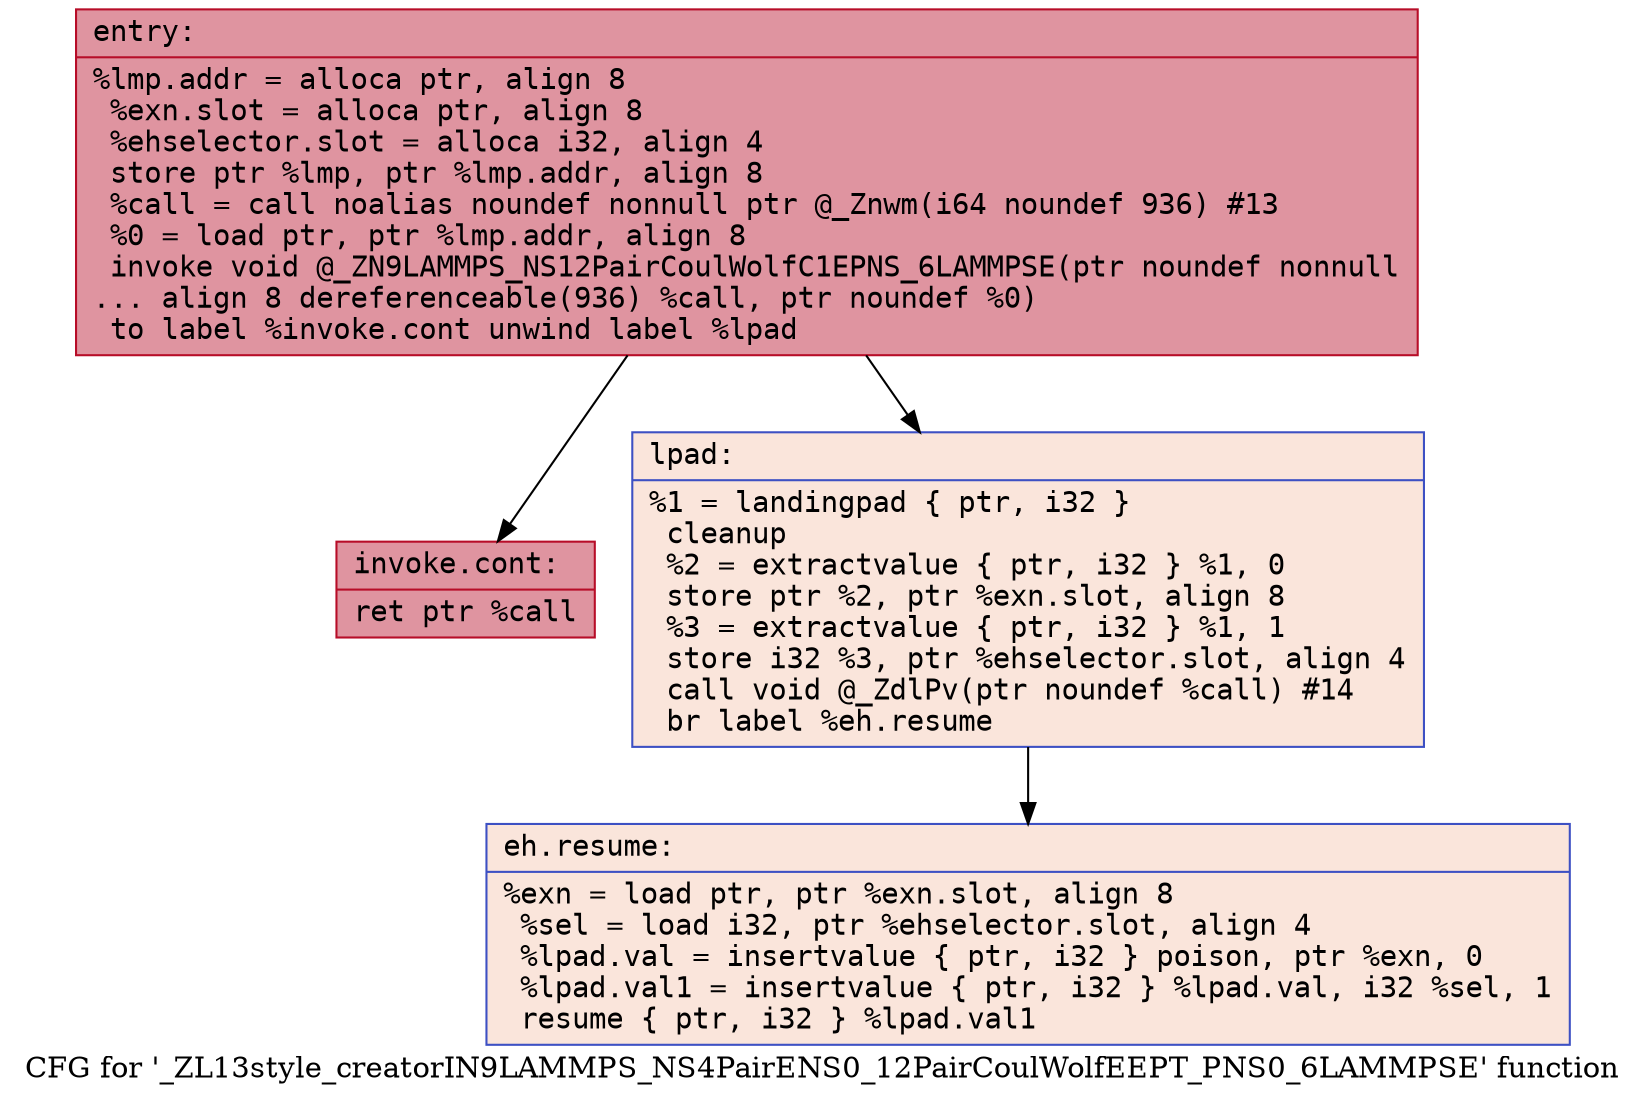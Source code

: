 digraph "CFG for '_ZL13style_creatorIN9LAMMPS_NS4PairENS0_12PairCoulWolfEEPT_PNS0_6LAMMPSE' function" {
	label="CFG for '_ZL13style_creatorIN9LAMMPS_NS4PairENS0_12PairCoulWolfEEPT_PNS0_6LAMMPSE' function";

	Node0x563a5dff0f90 [shape=record,color="#b70d28ff", style=filled, fillcolor="#b70d2870" fontname="Courier",label="{entry:\l|  %lmp.addr = alloca ptr, align 8\l  %exn.slot = alloca ptr, align 8\l  %ehselector.slot = alloca i32, align 4\l  store ptr %lmp, ptr %lmp.addr, align 8\l  %call = call noalias noundef nonnull ptr @_Znwm(i64 noundef 936) #13\l  %0 = load ptr, ptr %lmp.addr, align 8\l  invoke void @_ZN9LAMMPS_NS12PairCoulWolfC1EPNS_6LAMMPSE(ptr noundef nonnull\l... align 8 dereferenceable(936) %call, ptr noundef %0)\l          to label %invoke.cont unwind label %lpad\l}"];
	Node0x563a5dff0f90 -> Node0x563a5dff13a0[tooltip="entry -> invoke.cont\nProbability 100.00%" ];
	Node0x563a5dff0f90 -> Node0x563a5dff1420[tooltip="entry -> lpad\nProbability 0.00%" ];
	Node0x563a5dff13a0 [shape=record,color="#b70d28ff", style=filled, fillcolor="#b70d2870" fontname="Courier",label="{invoke.cont:\l|  ret ptr %call\l}"];
	Node0x563a5dff1420 [shape=record,color="#3d50c3ff", style=filled, fillcolor="#f4c5ad70" fontname="Courier",label="{lpad:\l|  %1 = landingpad \{ ptr, i32 \}\l          cleanup\l  %2 = extractvalue \{ ptr, i32 \} %1, 0\l  store ptr %2, ptr %exn.slot, align 8\l  %3 = extractvalue \{ ptr, i32 \} %1, 1\l  store i32 %3, ptr %ehselector.slot, align 4\l  call void @_ZdlPv(ptr noundef %call) #14\l  br label %eh.resume\l}"];
	Node0x563a5dff1420 -> Node0x563a5dff1af0[tooltip="lpad -> eh.resume\nProbability 100.00%" ];
	Node0x563a5dff1af0 [shape=record,color="#3d50c3ff", style=filled, fillcolor="#f4c5ad70" fontname="Courier",label="{eh.resume:\l|  %exn = load ptr, ptr %exn.slot, align 8\l  %sel = load i32, ptr %ehselector.slot, align 4\l  %lpad.val = insertvalue \{ ptr, i32 \} poison, ptr %exn, 0\l  %lpad.val1 = insertvalue \{ ptr, i32 \} %lpad.val, i32 %sel, 1\l  resume \{ ptr, i32 \} %lpad.val1\l}"];
}

